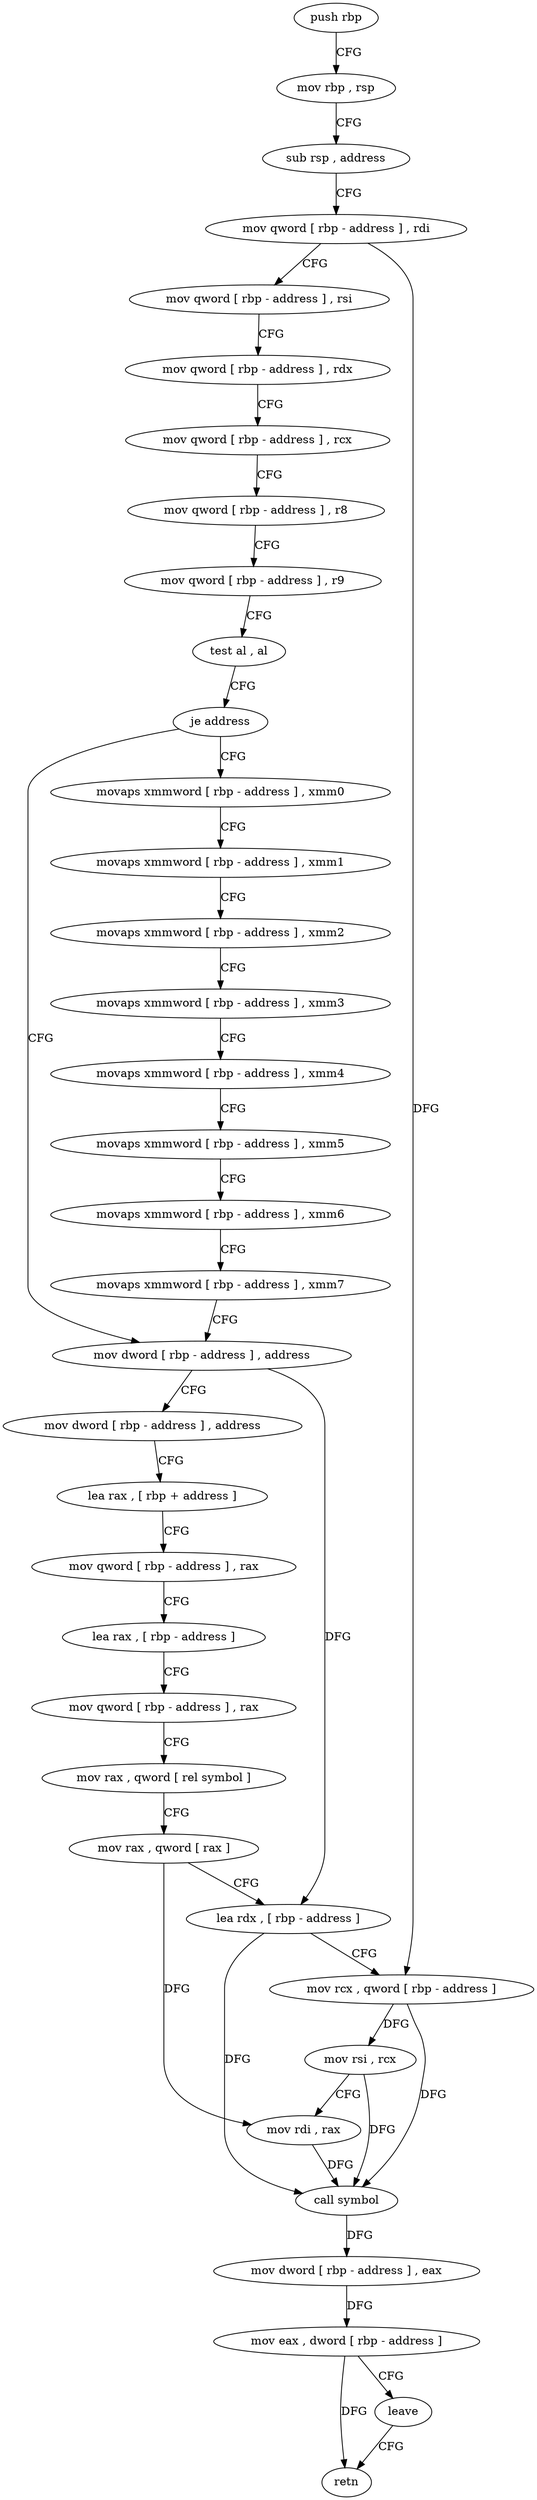 digraph "func" {
"398343" [label = "push rbp" ]
"398344" [label = "mov rbp , rsp" ]
"398347" [label = "sub rsp , address" ]
"398354" [label = "mov qword [ rbp - address ] , rdi" ]
"398361" [label = "mov qword [ rbp - address ] , rsi" ]
"398368" [label = "mov qword [ rbp - address ] , rdx" ]
"398375" [label = "mov qword [ rbp - address ] , rcx" ]
"398382" [label = "mov qword [ rbp - address ] , r8" ]
"398389" [label = "mov qword [ rbp - address ] , r9" ]
"398396" [label = "test al , al" ]
"398398" [label = "je address" ]
"398432" [label = "mov dword [ rbp - address ] , address" ]
"398400" [label = "movaps xmmword [ rbp - address ] , xmm0" ]
"398442" [label = "mov dword [ rbp - address ] , address" ]
"398452" [label = "lea rax , [ rbp + address ]" ]
"398456" [label = "mov qword [ rbp - address ] , rax" ]
"398463" [label = "lea rax , [ rbp - address ]" ]
"398470" [label = "mov qword [ rbp - address ] , rax" ]
"398477" [label = "mov rax , qword [ rel symbol ]" ]
"398484" [label = "mov rax , qword [ rax ]" ]
"398487" [label = "lea rdx , [ rbp - address ]" ]
"398494" [label = "mov rcx , qword [ rbp - address ]" ]
"398501" [label = "mov rsi , rcx" ]
"398504" [label = "mov rdi , rax" ]
"398507" [label = "call symbol" ]
"398512" [label = "mov dword [ rbp - address ] , eax" ]
"398518" [label = "mov eax , dword [ rbp - address ]" ]
"398524" [label = "leave" ]
"398525" [label = "retn" ]
"398404" [label = "movaps xmmword [ rbp - address ] , xmm1" ]
"398408" [label = "movaps xmmword [ rbp - address ] , xmm2" ]
"398412" [label = "movaps xmmword [ rbp - address ] , xmm3" ]
"398416" [label = "movaps xmmword [ rbp - address ] , xmm4" ]
"398420" [label = "movaps xmmword [ rbp - address ] , xmm5" ]
"398424" [label = "movaps xmmword [ rbp - address ] , xmm6" ]
"398428" [label = "movaps xmmword [ rbp - address ] , xmm7" ]
"398343" -> "398344" [ label = "CFG" ]
"398344" -> "398347" [ label = "CFG" ]
"398347" -> "398354" [ label = "CFG" ]
"398354" -> "398361" [ label = "CFG" ]
"398354" -> "398494" [ label = "DFG" ]
"398361" -> "398368" [ label = "CFG" ]
"398368" -> "398375" [ label = "CFG" ]
"398375" -> "398382" [ label = "CFG" ]
"398382" -> "398389" [ label = "CFG" ]
"398389" -> "398396" [ label = "CFG" ]
"398396" -> "398398" [ label = "CFG" ]
"398398" -> "398432" [ label = "CFG" ]
"398398" -> "398400" [ label = "CFG" ]
"398432" -> "398442" [ label = "CFG" ]
"398432" -> "398487" [ label = "DFG" ]
"398400" -> "398404" [ label = "CFG" ]
"398442" -> "398452" [ label = "CFG" ]
"398452" -> "398456" [ label = "CFG" ]
"398456" -> "398463" [ label = "CFG" ]
"398463" -> "398470" [ label = "CFG" ]
"398470" -> "398477" [ label = "CFG" ]
"398477" -> "398484" [ label = "CFG" ]
"398484" -> "398487" [ label = "CFG" ]
"398484" -> "398504" [ label = "DFG" ]
"398487" -> "398494" [ label = "CFG" ]
"398487" -> "398507" [ label = "DFG" ]
"398494" -> "398501" [ label = "DFG" ]
"398494" -> "398507" [ label = "DFG" ]
"398501" -> "398504" [ label = "CFG" ]
"398501" -> "398507" [ label = "DFG" ]
"398504" -> "398507" [ label = "DFG" ]
"398507" -> "398512" [ label = "DFG" ]
"398512" -> "398518" [ label = "DFG" ]
"398518" -> "398524" [ label = "CFG" ]
"398518" -> "398525" [ label = "DFG" ]
"398524" -> "398525" [ label = "CFG" ]
"398404" -> "398408" [ label = "CFG" ]
"398408" -> "398412" [ label = "CFG" ]
"398412" -> "398416" [ label = "CFG" ]
"398416" -> "398420" [ label = "CFG" ]
"398420" -> "398424" [ label = "CFG" ]
"398424" -> "398428" [ label = "CFG" ]
"398428" -> "398432" [ label = "CFG" ]
}
